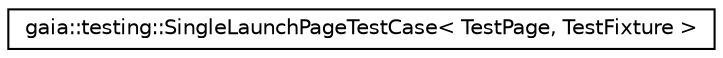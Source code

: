 digraph G
{
  edge [fontname="Helvetica",fontsize="10",labelfontname="Helvetica",labelfontsize="10"];
  node [fontname="Helvetica",fontsize="10",shape=record];
  rankdir=LR;
  Node1 [label="gaia::testing::SingleLaunchPageTestCase\< TestPage, TestFixture \>",height=0.2,width=0.4,color="black", fillcolor="white", style="filled",URL="$d8/d02/classgaia_1_1testing_1_1_single_launch_page_test_case.html",tooltip="If you would like to test a single page with an gaia::testing::InstrumentationTestCase, this provides some of the boiler plate to launch and finish the page in SetUp and TearDown."];
}

